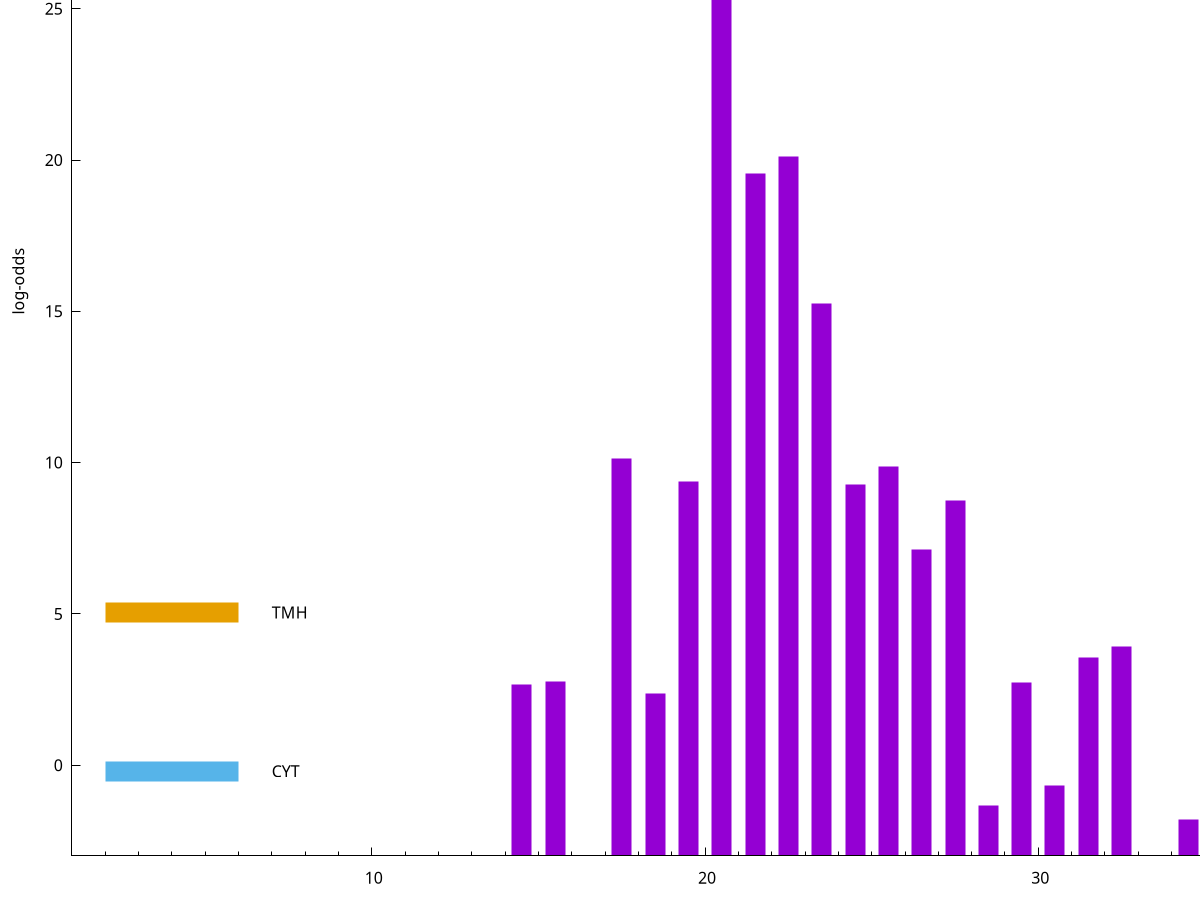 set title "LipoP predictions for SRR4017849.gff"
set size 2., 1.4
set xrange [1:70] 
set mxtics 10
set yrange [-3:35]
set y2range [0:38]
set ylabel "log-odds"
set term postscript eps color solid "Helvetica" 30
set output "SRR4017849.gff140.eps"
set arrow from 2,28.6772 to 6,28.6772 nohead lt 1 lw 20
set label "SpI" at 7,28.6772
set arrow from 2,5.04535 to 6,5.04535 nohead lt 4 lw 20
set label "TMH" at 7,5.04535
set arrow from 2,-0.200913 to 6,-0.200913 nohead lt 3 lw 20
set label "CYT" at 7,-0.200913
set arrow from 2,28.6772 to 6,28.6772 nohead lt 1 lw 20
set label "SpI" at 7,28.6772
# NOTE: The scores below are the log-odds scores with the threshold
# NOTE: subtracted (a hack to make gnuplot make the histogram all
# NOTE: look nice).
plot "-" axes x1y2 title "" with impulses lt 1 lw 20
20.500000 31.670600
22.500000 23.107300
21.500000 22.561600
23.500000 18.254300
17.500000 13.145300
25.500000 12.874210
19.500000 12.391470
24.500000 12.292500
27.500000 11.732670
26.500000 10.140950
32.500000 6.930550
31.500000 6.544990
15.500000 5.761490
29.500000 5.716700
14.500000 5.652260
18.500000 5.368150
30.500000 2.339689
28.500000 1.668500
34.500000 1.213640
e
exit
